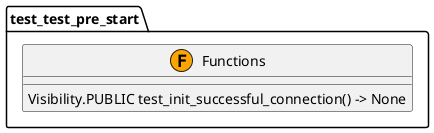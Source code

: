 @startuml
skinparam classAttributeIconSize 0

package "test_test_pre_start" {
  class Functions <<(F,orange)>> {
    Visibility.PUBLIC test_init_successful_connection() -> None
  }
}

' Relationships
@enduml